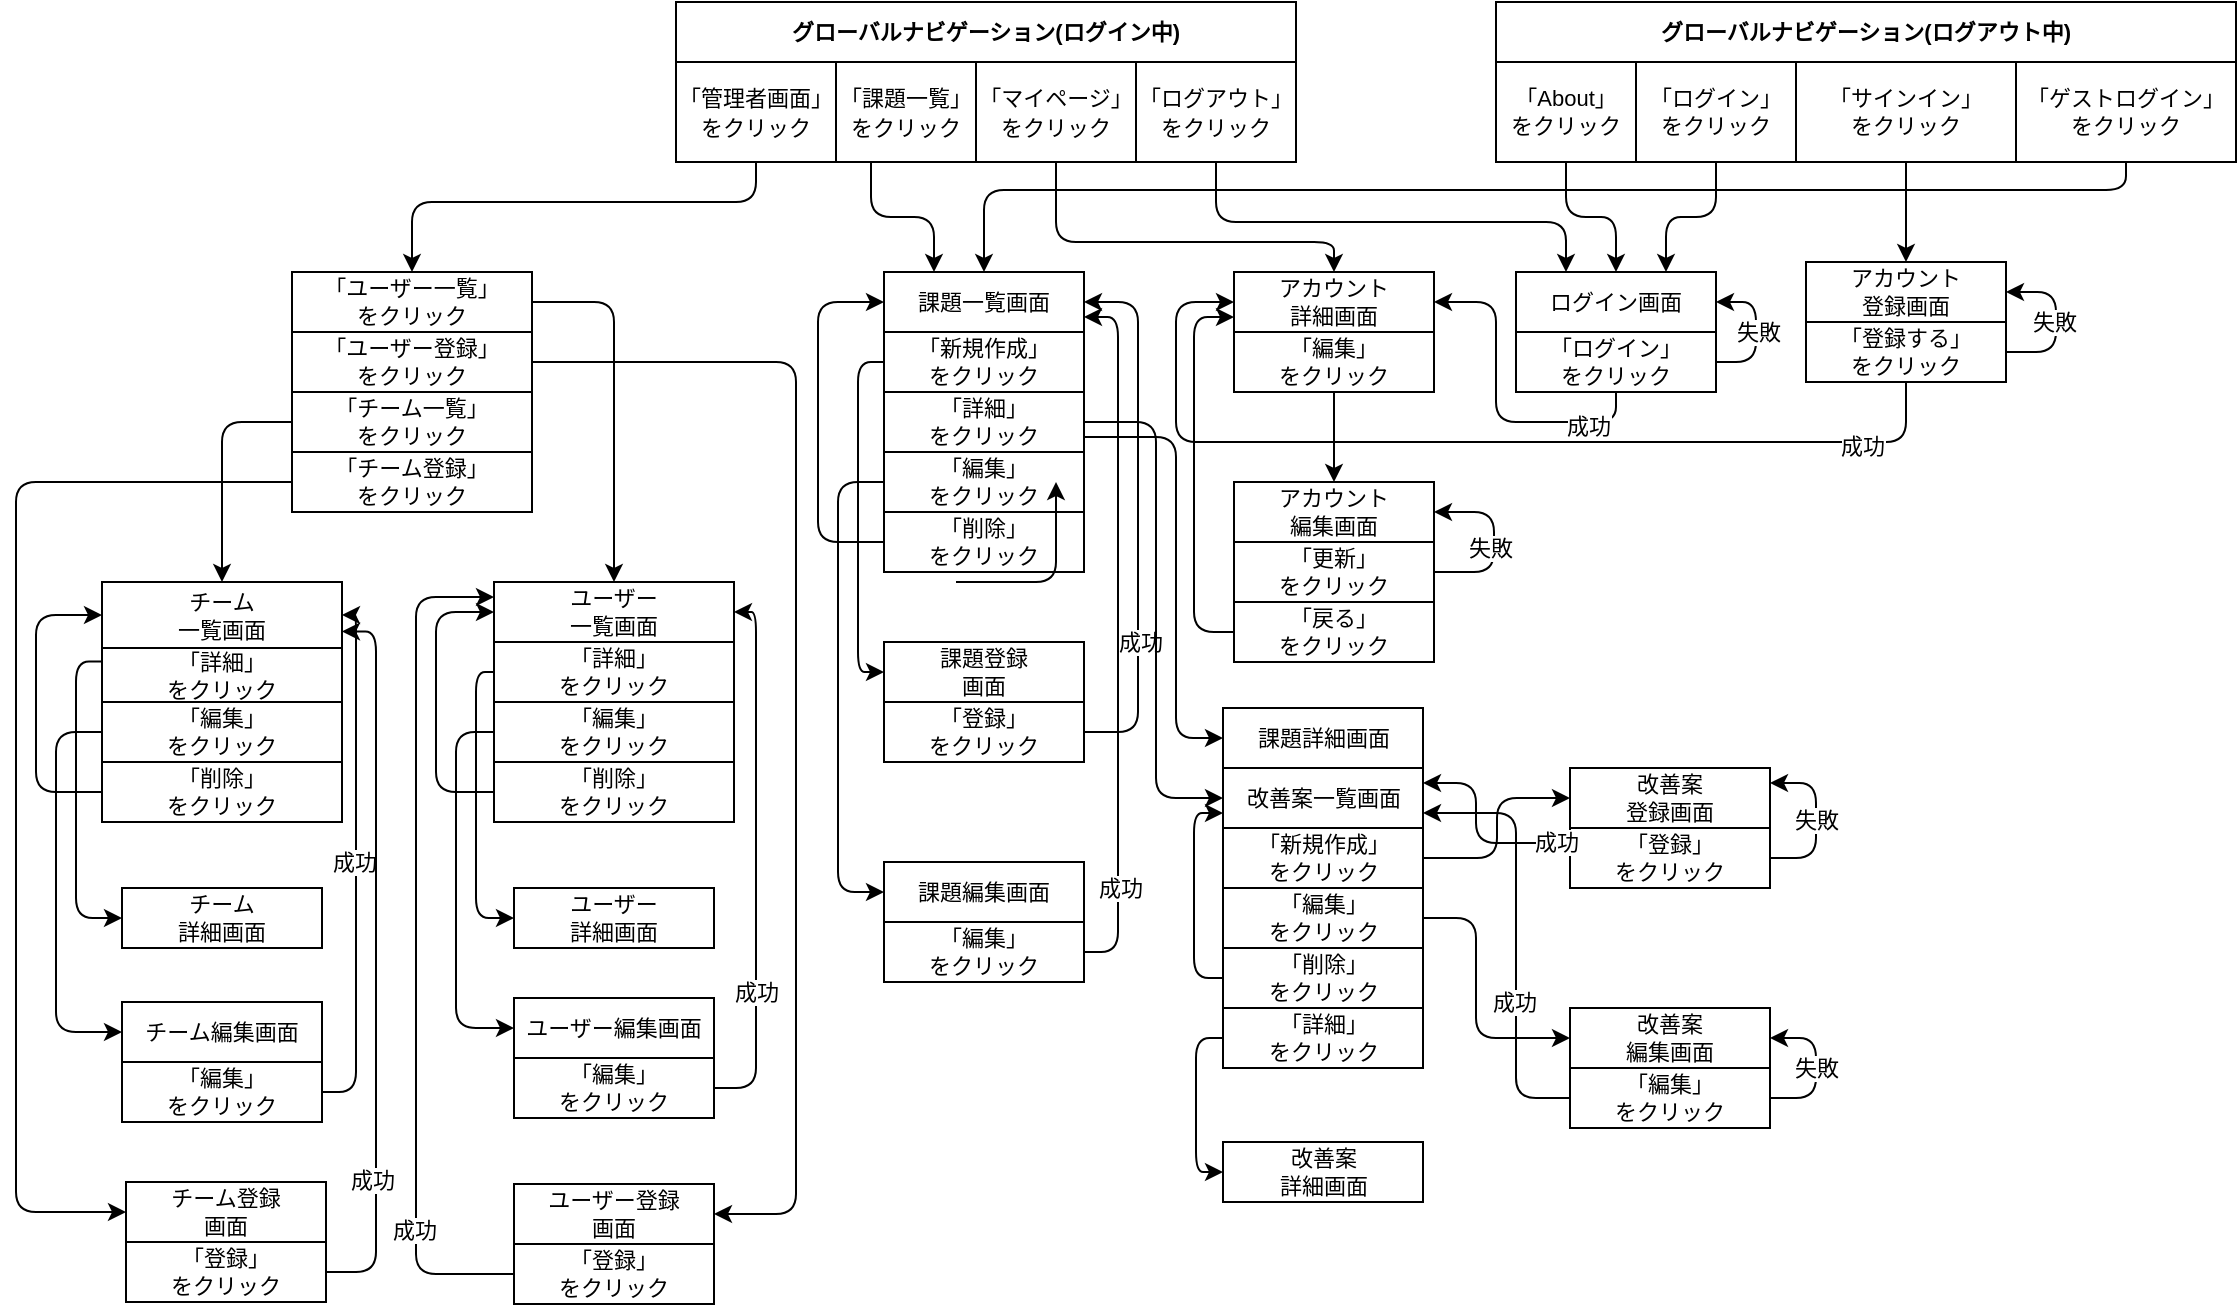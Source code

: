 <mxfile>
    <diagram id="EilpktNF33e6XsfUOeBz" name="ページ1">
        <mxGraphModel dx="1888" dy="476" grid="1" gridSize="10" guides="1" tooltips="1" connect="1" arrows="1" fold="1" page="1" pageScale="1" pageWidth="827" pageHeight="1169" math="0" shadow="0">
            <root>
                <mxCell id="0"/>
                <mxCell id="1" parent="0"/>
                <mxCell id="70" style="edgeStyle=none;html=1;exitX=0.5;exitY=1;exitDx=0;exitDy=0;entryX=0.5;entryY=0;entryDx=0;entryDy=0;fontSize=11;" edge="1" parent="1" source="53" target="58">
                    <mxGeometry relative="1" as="geometry"/>
                </mxCell>
                <mxCell id="57" value="" style="group" vertex="1" connectable="0" parent="1">
                    <mxGeometry x="615" y="160" width="100" height="60" as="geometry"/>
                </mxCell>
                <mxCell id="58" value="アカウント&lt;br&gt;登録画面" style="rounded=0;whiteSpace=wrap;html=1;fontSize=11;" vertex="1" parent="57">
                    <mxGeometry width="100" height="30" as="geometry"/>
                </mxCell>
                <mxCell id="59" value="「登録する」&lt;br&gt;をクリック" style="rounded=0;whiteSpace=wrap;html=1;fontSize=11;" vertex="1" parent="57">
                    <mxGeometry y="30" width="100" height="30" as="geometry"/>
                </mxCell>
                <mxCell id="126" value="" style="edgeStyle=elbowEdgeStyle;elbow=horizontal;endArrow=classic;html=1;fontSize=11;exitX=1;exitY=0.5;exitDx=0;exitDy=0;entryX=1;entryY=0.5;entryDx=0;entryDy=0;" edge="1" parent="57" source="59" target="58">
                    <mxGeometry width="50" height="50" relative="1" as="geometry">
                        <mxPoint x="-35" y="-40" as="sourcePoint"/>
                        <mxPoint x="-60" y="15" as="targetPoint"/>
                        <Array as="points">
                            <mxPoint x="125" y="40"/>
                        </Array>
                    </mxGeometry>
                </mxCell>
                <mxCell id="127" value="失敗" style="edgeLabel;html=1;align=center;verticalAlign=middle;resizable=0;points=[];fontSize=11;" vertex="1" connectable="0" parent="126">
                    <mxGeometry x="0.004" y="1" relative="1" as="geometry">
                        <mxPoint as="offset"/>
                    </mxGeometry>
                </mxCell>
                <mxCell id="63" value="" style="edgeStyle=elbowEdgeStyle;elbow=vertical;endArrow=classic;html=1;fontSize=11;entryX=0.25;entryY=0;entryDx=0;entryDy=0;" edge="1" parent="1" source="23" target="106">
                    <mxGeometry width="50" height="50" relative="1" as="geometry">
                        <mxPoint x="520" y="310" as="sourcePoint"/>
                        <mxPoint x="504" y="170" as="targetPoint"/>
                        <Array as="points">
                            <mxPoint x="410" y="140"/>
                        </Array>
                    </mxGeometry>
                </mxCell>
                <mxCell id="68" value="" style="edgeStyle=elbowEdgeStyle;elbow=vertical;endArrow=classic;html=1;fontSize=11;exitX=0.5;exitY=1;exitDx=0;exitDy=0;entryX=0.75;entryY=0;entryDx=0;entryDy=0;" edge="1" parent="1" source="51" target="106">
                    <mxGeometry width="50" height="50" relative="1" as="geometry">
                        <mxPoint x="440" y="120" as="sourcePoint"/>
                        <mxPoint x="529" y="162" as="targetPoint"/>
                    </mxGeometry>
                </mxCell>
                <mxCell id="72" value="" style="group" vertex="1" connectable="0" parent="1">
                    <mxGeometry x="329" y="165" width="100" height="60" as="geometry"/>
                </mxCell>
                <mxCell id="73" value="アカウント&lt;br&gt;詳細画面" style="rounded=0;whiteSpace=wrap;html=1;fontSize=11;" vertex="1" parent="72">
                    <mxGeometry width="100" height="30" as="geometry"/>
                </mxCell>
                <mxCell id="74" value="「編集」&lt;br&gt;をクリック" style="rounded=0;whiteSpace=wrap;html=1;fontSize=11;" vertex="1" parent="72">
                    <mxGeometry y="30" width="100" height="30" as="geometry"/>
                </mxCell>
                <mxCell id="75" value="" style="group" vertex="1" connectable="0" parent="1">
                    <mxGeometry x="154" y="165" width="100" height="60" as="geometry"/>
                </mxCell>
                <mxCell id="76" value="課題一覧画面" style="rounded=0;whiteSpace=wrap;html=1;fontSize=11;" vertex="1" parent="75">
                    <mxGeometry width="100" height="30" as="geometry"/>
                </mxCell>
                <mxCell id="77" value="「新規作成」&lt;br&gt;をクリック" style="rounded=0;whiteSpace=wrap;html=1;fontSize=11;" vertex="1" parent="75">
                    <mxGeometry y="30" width="100" height="30" as="geometry"/>
                </mxCell>
                <mxCell id="85" value="" style="group" vertex="1" connectable="0" parent="1">
                    <mxGeometry x="329" y="270" width="100" height="90" as="geometry"/>
                </mxCell>
                <mxCell id="81" value="" style="group" vertex="1" connectable="0" parent="85">
                    <mxGeometry width="100" height="60" as="geometry"/>
                </mxCell>
                <mxCell id="82" value="アカウント&lt;br&gt;編集画面" style="rounded=0;whiteSpace=wrap;html=1;fontSize=11;" vertex="1" parent="81">
                    <mxGeometry width="100" height="30" as="geometry"/>
                </mxCell>
                <mxCell id="83" value="「更新」&lt;br&gt;をクリック" style="rounded=0;whiteSpace=wrap;html=1;fontSize=11;" vertex="1" parent="81">
                    <mxGeometry y="30" width="100" height="30" as="geometry"/>
                </mxCell>
                <mxCell id="141" value="" style="edgeStyle=elbowEdgeStyle;elbow=vertical;endArrow=classic;html=1;fontSize=11;entryX=1;entryY=0.5;entryDx=0;entryDy=0;exitX=1;exitY=0.5;exitDx=0;exitDy=0;" edge="1" parent="81" source="83" target="82">
                    <mxGeometry width="50" height="50" relative="1" as="geometry">
                        <mxPoint x="140" y="45" as="sourcePoint"/>
                        <mxPoint x="160" y="10" as="targetPoint"/>
                        <Array as="points">
                            <mxPoint x="130" y="40"/>
                            <mxPoint x="120" y="30"/>
                        </Array>
                    </mxGeometry>
                </mxCell>
                <mxCell id="142" value="失敗" style="edgeLabel;html=1;align=center;verticalAlign=middle;resizable=0;points=[];fontSize=11;" vertex="1" connectable="0" parent="141">
                    <mxGeometry x="-0.063" y="2" relative="1" as="geometry">
                        <mxPoint as="offset"/>
                    </mxGeometry>
                </mxCell>
                <mxCell id="84" value="「戻る」&lt;br&gt;をクリック" style="rounded=0;whiteSpace=wrap;html=1;fontSize=11;" vertex="1" parent="85">
                    <mxGeometry y="60" width="100" height="30" as="geometry"/>
                </mxCell>
                <mxCell id="86" value="「詳細」&lt;br&gt;をクリック" style="rounded=0;whiteSpace=wrap;html=1;fontSize=11;" vertex="1" parent="1">
                    <mxGeometry x="154" y="225" width="100" height="30" as="geometry"/>
                </mxCell>
                <mxCell id="87" value="「編集」&lt;br&gt;をクリック" style="rounded=0;whiteSpace=wrap;html=1;fontSize=11;" vertex="1" parent="1">
                    <mxGeometry x="154" y="255" width="100" height="30" as="geometry"/>
                </mxCell>
                <mxCell id="88" value="「削除」&lt;br&gt;をクリック" style="rounded=0;whiteSpace=wrap;html=1;fontSize=11;" vertex="1" parent="1">
                    <mxGeometry x="154" y="285" width="100" height="30" as="geometry"/>
                </mxCell>
                <mxCell id="90" value="" style="group" vertex="1" connectable="0" parent="1">
                    <mxGeometry x="323.5" y="413" width="100" height="60" as="geometry"/>
                </mxCell>
                <mxCell id="91" value="改善案一覧画面" style="rounded=0;whiteSpace=wrap;html=1;fontSize=11;" vertex="1" parent="90">
                    <mxGeometry width="100" height="30" as="geometry"/>
                </mxCell>
                <mxCell id="92" value="「新規作成」&lt;br&gt;をクリック" style="rounded=0;whiteSpace=wrap;html=1;fontSize=11;" vertex="1" parent="90">
                    <mxGeometry y="30" width="100" height="30" as="geometry"/>
                </mxCell>
                <mxCell id="94" value="「編集」&lt;br&gt;をクリック" style="rounded=0;whiteSpace=wrap;html=1;fontSize=11;" vertex="1" parent="1">
                    <mxGeometry x="323.5" y="473" width="100" height="30" as="geometry"/>
                </mxCell>
                <mxCell id="95" value="「削除」&lt;br&gt;をクリック" style="rounded=0;whiteSpace=wrap;html=1;fontSize=11;" vertex="1" parent="1">
                    <mxGeometry x="323.5" y="503" width="100" height="30" as="geometry"/>
                </mxCell>
                <mxCell id="103" value="" style="edgeStyle=elbowEdgeStyle;elbow=vertical;endArrow=classic;html=1;fontSize=11;exitX=0.5;exitY=1;exitDx=0;exitDy=0;entryX=0.5;entryY=0;entryDx=0;entryDy=0;" edge="1" parent="1" source="54" target="76">
                    <mxGeometry width="50" height="50" relative="1" as="geometry">
                        <mxPoint x="775" y="124" as="sourcePoint"/>
                        <mxPoint x="220" y="179" as="targetPoint"/>
                        <Array as="points">
                            <mxPoint x="500" y="124"/>
                        </Array>
                    </mxGeometry>
                </mxCell>
                <mxCell id="105" value="" style="group" vertex="1" connectable="0" parent="1">
                    <mxGeometry x="470" y="165" width="100" height="60" as="geometry"/>
                </mxCell>
                <mxCell id="106" value="ログイン画面" style="rounded=0;whiteSpace=wrap;html=1;fontSize=11;" vertex="1" parent="105">
                    <mxGeometry width="100" height="30" as="geometry"/>
                </mxCell>
                <mxCell id="107" value="「ログイン」&lt;br&gt;をクリック" style="rounded=0;whiteSpace=wrap;html=1;fontSize=11;" vertex="1" parent="105">
                    <mxGeometry y="30" width="100" height="30" as="geometry"/>
                </mxCell>
                <mxCell id="119" value="" style="edgeStyle=elbowEdgeStyle;elbow=vertical;endArrow=classic;html=1;fontSize=11;entryX=1;entryY=0.5;entryDx=0;entryDy=0;exitX=1;exitY=0.5;exitDx=0;exitDy=0;" edge="1" parent="105" source="107" target="106">
                    <mxGeometry width="50" height="50" relative="1" as="geometry">
                        <mxPoint x="-30" y="-45" as="sourcePoint"/>
                        <mxPoint x="35" y="10" as="targetPoint"/>
                        <Array as="points">
                            <mxPoint x="120" y="30"/>
                        </Array>
                    </mxGeometry>
                </mxCell>
                <mxCell id="120" value="失敗" style="edgeLabel;html=1;align=center;verticalAlign=middle;resizable=0;points=[];fontSize=11;" vertex="1" connectable="0" parent="119">
                    <mxGeometry x="0.019" y="-1" relative="1" as="geometry">
                        <mxPoint as="offset"/>
                    </mxGeometry>
                </mxCell>
                <mxCell id="135" value="" style="edgeStyle=segmentEdgeStyle;endArrow=classic;html=1;fontSize=11;entryX=0;entryY=0.5;entryDx=0;entryDy=0;exitX=0.5;exitY=1;exitDx=0;exitDy=0;" edge="1" parent="1" source="59" target="73">
                    <mxGeometry width="50" height="50" relative="1" as="geometry">
                        <mxPoint x="400" y="310" as="sourcePoint"/>
                        <mxPoint x="450" y="260" as="targetPoint"/>
                        <Array as="points">
                            <mxPoint x="665" y="250"/>
                            <mxPoint x="300" y="250"/>
                            <mxPoint x="300" y="180"/>
                        </Array>
                    </mxGeometry>
                </mxCell>
                <mxCell id="136" value="成功" style="edgeLabel;html=1;align=center;verticalAlign=middle;resizable=0;points=[];fontSize=11;" vertex="1" connectable="0" parent="135">
                    <mxGeometry x="-0.787" y="2" relative="1" as="geometry">
                        <mxPoint as="offset"/>
                    </mxGeometry>
                </mxCell>
                <mxCell id="137" value="" style="edgeStyle=elbowEdgeStyle;elbow=vertical;endArrow=classic;html=1;fontSize=11;entryX=0.5;entryY=0;entryDx=0;entryDy=0;exitX=0.5;exitY=1;exitDx=0;exitDy=0;" edge="1" parent="1" source="22" target="73">
                    <mxGeometry width="50" height="50" relative="1" as="geometry">
                        <mxPoint x="440" y="120" as="sourcePoint"/>
                        <mxPoint x="505" y="175" as="targetPoint"/>
                        <Array as="points">
                            <mxPoint x="320" y="150"/>
                        </Array>
                    </mxGeometry>
                </mxCell>
                <mxCell id="138" style="edgeStyle=none;html=1;exitX=0.5;exitY=1;exitDx=0;exitDy=0;entryX=0.5;entryY=0;entryDx=0;entryDy=0;fontSize=11;" edge="1" parent="1" source="74" target="82">
                    <mxGeometry relative="1" as="geometry">
                        <mxPoint x="389" y="230" as="sourcePoint"/>
                        <mxPoint x="389" y="280" as="targetPoint"/>
                    </mxGeometry>
                </mxCell>
                <mxCell id="140" value="" style="edgeStyle=elbowEdgeStyle;elbow=vertical;endArrow=classic;html=1;fontSize=11;entryX=0;entryY=0.75;entryDx=0;entryDy=0;exitX=0;exitY=0.5;exitDx=0;exitDy=0;" edge="1" parent="1" source="84" target="73">
                    <mxGeometry width="50" height="50" relative="1" as="geometry">
                        <mxPoint x="379" y="120" as="sourcePoint"/>
                        <mxPoint x="389" y="175" as="targetPoint"/>
                        <Array as="points">
                            <mxPoint x="309" y="266"/>
                        </Array>
                    </mxGeometry>
                </mxCell>
                <mxCell id="143" value="" style="edgeStyle=elbowEdgeStyle;elbow=vertical;endArrow=classic;html=1;fontSize=11;entryX=0.25;entryY=0;entryDx=0;entryDy=0;exitX=0.25;exitY=1;exitDx=0;exitDy=0;" edge="1" parent="1" source="19" target="76">
                    <mxGeometry width="50" height="50" relative="1" as="geometry">
                        <mxPoint x="360" y="120" as="sourcePoint"/>
                        <mxPoint x="370" y="175" as="targetPoint"/>
                    </mxGeometry>
                </mxCell>
                <mxCell id="155" value="" style="group" vertex="1" connectable="0" parent="1">
                    <mxGeometry x="163" y="460" width="100" height="90" as="geometry"/>
                </mxCell>
                <mxCell id="151" value="" style="group" vertex="1" connectable="0" parent="155">
                    <mxGeometry x="-9" width="100" height="60" as="geometry"/>
                </mxCell>
                <mxCell id="152" value="課題編集画面" style="rounded=0;whiteSpace=wrap;html=1;fontSize=11;" vertex="1" parent="151">
                    <mxGeometry width="100" height="30" as="geometry"/>
                </mxCell>
                <mxCell id="153" value="「編集」&lt;br&gt;をクリック" style="rounded=0;whiteSpace=wrap;html=1;fontSize=11;" vertex="1" parent="151">
                    <mxGeometry y="30" width="100" height="30" as="geometry"/>
                </mxCell>
                <mxCell id="157" value="" style="group" vertex="1" connectable="0" parent="1">
                    <mxGeometry x="154" y="350" width="100" height="110" as="geometry"/>
                </mxCell>
                <mxCell id="145" value="" style="group" vertex="1" connectable="0" parent="157">
                    <mxGeometry width="100" height="110" as="geometry"/>
                </mxCell>
                <mxCell id="146" value="課題登録&lt;br&gt;画面" style="rounded=0;whiteSpace=wrap;html=1;fontSize=11;" vertex="1" parent="145">
                    <mxGeometry width="100" height="30" as="geometry"/>
                </mxCell>
                <mxCell id="147" value="「登録」&lt;br&gt;をクリック" style="rounded=0;whiteSpace=wrap;html=1;fontSize=11;" vertex="1" parent="145">
                    <mxGeometry y="30" width="100" height="30" as="geometry"/>
                </mxCell>
                <mxCell id="179" value="" style="group" vertex="1" connectable="0" parent="145">
                    <mxGeometry x="-185" y="271" width="100" height="60" as="geometry"/>
                </mxCell>
                <mxCell id="180" value="ユーザー登録&lt;br&gt;画面" style="rounded=0;whiteSpace=wrap;html=1;fontSize=11;" vertex="1" parent="179">
                    <mxGeometry width="100" height="30" as="geometry"/>
                </mxCell>
                <mxCell id="181" value="「登録」&lt;br&gt;をクリック" style="rounded=0;whiteSpace=wrap;html=1;fontSize=11;" vertex="1" parent="179">
                    <mxGeometry y="30" width="100" height="30" as="geometry"/>
                </mxCell>
                <mxCell id="158" value="" style="group" vertex="1" connectable="0" parent="1">
                    <mxGeometry x="497" y="533" width="100" height="90" as="geometry"/>
                </mxCell>
                <mxCell id="159" value="" style="group" vertex="1" connectable="0" parent="158">
                    <mxGeometry width="100" height="60" as="geometry"/>
                </mxCell>
                <mxCell id="160" value="改善案&lt;br&gt;編集画面" style="rounded=0;whiteSpace=wrap;html=1;fontSize=11;" vertex="1" parent="159">
                    <mxGeometry width="100" height="30" as="geometry"/>
                </mxCell>
                <mxCell id="161" value="「編集」&lt;br&gt;をクリック" style="rounded=0;whiteSpace=wrap;html=1;fontSize=11;" vertex="1" parent="159">
                    <mxGeometry y="30" width="100" height="30" as="geometry"/>
                </mxCell>
                <mxCell id="251" value="失敗" style="edgeStyle=segmentEdgeStyle;endArrow=classic;html=1;fontSize=11;exitX=1;exitY=0.5;exitDx=0;exitDy=0;entryX=1;entryY=0.5;entryDx=0;entryDy=0;" edge="1" parent="159" source="161" target="160">
                    <mxGeometry width="50" height="50" relative="1" as="geometry">
                        <mxPoint x="-147" y="-40" as="sourcePoint"/>
                        <mxPoint x="-97" y="-90" as="targetPoint"/>
                        <Array as="points">
                            <mxPoint x="123" y="45"/>
                            <mxPoint x="123" y="15"/>
                        </Array>
                    </mxGeometry>
                </mxCell>
                <mxCell id="163" value="" style="group" vertex="1" connectable="0" parent="1">
                    <mxGeometry x="497" y="413" width="100" height="90" as="geometry"/>
                </mxCell>
                <mxCell id="164" value="" style="group" vertex="1" connectable="0" parent="163">
                    <mxGeometry width="100" height="60" as="geometry"/>
                </mxCell>
                <mxCell id="165" value="改善案&lt;br&gt;登録画面" style="rounded=0;whiteSpace=wrap;html=1;fontSize=11;" vertex="1" parent="164">
                    <mxGeometry width="100" height="30" as="geometry"/>
                </mxCell>
                <mxCell id="166" value="「登録」&lt;br&gt;をクリック" style="rounded=0;whiteSpace=wrap;html=1;fontSize=11;" vertex="1" parent="164">
                    <mxGeometry y="30" width="100" height="30" as="geometry"/>
                </mxCell>
                <mxCell id="246" value="" style="edgeStyle=segmentEdgeStyle;endArrow=classic;html=1;fontSize=11;exitX=1;exitY=0.5;exitDx=0;exitDy=0;entryX=1;entryY=0.25;entryDx=0;entryDy=0;" edge="1" parent="164" source="166" target="165">
                    <mxGeometry width="50" height="50" relative="1" as="geometry">
                        <mxPoint x="-147" y="70" as="sourcePoint"/>
                        <mxPoint x="-97" y="20" as="targetPoint"/>
                        <Array as="points">
                            <mxPoint x="123" y="45"/>
                            <mxPoint x="123" y="8"/>
                        </Array>
                    </mxGeometry>
                </mxCell>
                <mxCell id="247" value="失敗" style="edgeLabel;html=1;align=center;verticalAlign=middle;resizable=0;points=[];fontSize=11;" vertex="1" connectable="0" parent="246">
                    <mxGeometry x="0.018" relative="1" as="geometry">
                        <mxPoint as="offset"/>
                    </mxGeometry>
                </mxCell>
                <mxCell id="170" value="" style="edgeStyle=elbowEdgeStyle;elbow=vertical;endArrow=classic;html=1;fontSize=11;entryX=0;entryY=0.5;entryDx=0;entryDy=0;exitX=0;exitY=0.5;exitDx=0;exitDy=0;" edge="1" parent="1" source="77" target="146">
                    <mxGeometry width="50" height="50" relative="1" as="geometry">
                        <mxPoint x="183.5" y="130" as="sourcePoint"/>
                        <mxPoint x="199" y="185" as="targetPoint"/>
                        <Array as="points">
                            <mxPoint x="141" y="288"/>
                        </Array>
                    </mxGeometry>
                </mxCell>
                <mxCell id="171" value="" style="edgeStyle=elbowEdgeStyle;elbow=vertical;endArrow=classic;html=1;fontSize=11;entryX=0;entryY=0.5;entryDx=0;entryDy=0;exitX=0;exitY=0.5;exitDx=0;exitDy=0;" edge="1" parent="1" source="87" target="152">
                    <mxGeometry width="50" height="50" relative="1" as="geometry">
                        <mxPoint x="193.5" y="140" as="sourcePoint"/>
                        <mxPoint x="209" y="195" as="targetPoint"/>
                        <Array as="points">
                            <mxPoint x="131" y="340"/>
                        </Array>
                    </mxGeometry>
                </mxCell>
                <mxCell id="172" value="" style="edgeStyle=elbowEdgeStyle;elbow=vertical;endArrow=classic;html=1;fontSize=11;entryX=0;entryY=0.5;entryDx=0;entryDy=0;exitX=0;exitY=0.5;exitDx=0;exitDy=0;" edge="1" parent="1" source="88" target="76">
                    <mxGeometry width="50" height="50" relative="1" as="geometry">
                        <mxPoint x="196.25" y="287.5" as="sourcePoint"/>
                        <mxPoint x="211.75" y="342.5" as="targetPoint"/>
                        <Array as="points">
                            <mxPoint x="121" y="240"/>
                        </Array>
                    </mxGeometry>
                </mxCell>
                <mxCell id="175" value="" style="edgeStyle=elbowEdgeStyle;elbow=vertical;endArrow=classic;html=1;fontSize=11;entryX=1;entryY=0.75;entryDx=0;entryDy=0;exitX=1;exitY=0.5;exitDx=0;exitDy=0;" edge="1" parent="1" source="153" target="76">
                    <mxGeometry width="50" height="50" relative="1" as="geometry">
                        <mxPoint x="254" y="510" as="sourcePoint"/>
                        <mxPoint x="281" y="210" as="targetPoint"/>
                        <Array as="points">
                            <mxPoint x="271" y="360"/>
                            <mxPoint x="281" y="350"/>
                        </Array>
                    </mxGeometry>
                </mxCell>
                <mxCell id="243" value="成功" style="edgeLabel;html=1;align=center;verticalAlign=middle;resizable=0;points=[];fontSize=11;" vertex="1" connectable="0" parent="175">
                    <mxGeometry x="-0.718" y="-1" relative="1" as="geometry">
                        <mxPoint as="offset"/>
                    </mxGeometry>
                </mxCell>
                <mxCell id="176" value="" style="edgeStyle=elbowEdgeStyle;elbow=vertical;endArrow=classic;html=1;fontSize=11;exitX=1;exitY=0.5;exitDx=0;exitDy=0;entryX=1;entryY=0.5;entryDx=0;entryDy=0;" edge="1" parent="1" source="147" target="76">
                    <mxGeometry width="50" height="50" relative="1" as="geometry">
                        <mxPoint x="264" y="525" as="sourcePoint"/>
                        <mxPoint x="261" y="180" as="targetPoint"/>
                        <Array as="points">
                            <mxPoint x="281" y="370"/>
                            <mxPoint x="291" y="360"/>
                        </Array>
                    </mxGeometry>
                </mxCell>
                <mxCell id="242" value="成功" style="edgeLabel;html=1;align=center;verticalAlign=middle;resizable=0;points=[];fontSize=11;" vertex="1" connectable="0" parent="176">
                    <mxGeometry x="-0.462" y="-1" relative="1" as="geometry">
                        <mxPoint as="offset"/>
                    </mxGeometry>
                </mxCell>
                <mxCell id="178" value="" style="edgeStyle=segmentEdgeStyle;endArrow=classic;html=1;fontSize=11;exitX=1;exitY=0.5;exitDx=0;exitDy=0;entryX=0;entryY=0.5;entryDx=0;entryDy=0;" edge="1" parent="1" source="86" target="91">
                    <mxGeometry width="50" height="50" relative="1" as="geometry">
                        <mxPoint x="370" y="360" as="sourcePoint"/>
                        <mxPoint x="420" y="310" as="targetPoint"/>
                        <Array as="points">
                            <mxPoint x="290" y="240"/>
                            <mxPoint x="290" y="428"/>
                        </Array>
                    </mxGeometry>
                </mxCell>
                <mxCell id="183" value="" style="edgeStyle=elbowEdgeStyle;elbow=vertical;endArrow=classic;html=1;fontSize=11;exitX=1;exitY=0.5;exitDx=0;exitDy=0;entryX=0;entryY=0.5;entryDx=0;entryDy=0;" edge="1" parent="1" source="92" target="165">
                    <mxGeometry width="50" height="50" relative="1" as="geometry">
                        <mxPoint x="540" y="313" as="sourcePoint"/>
                        <mxPoint x="490" y="433" as="targetPoint"/>
                    </mxGeometry>
                </mxCell>
                <mxCell id="185" value="" style="edgeStyle=segmentEdgeStyle;endArrow=classic;html=1;fontSize=11;exitX=1;exitY=0.5;exitDx=0;exitDy=0;entryX=0;entryY=0.5;entryDx=0;entryDy=0;" edge="1" parent="1" source="94" target="160">
                    <mxGeometry width="50" height="50" relative="1" as="geometry">
                        <mxPoint x="380" y="463" as="sourcePoint"/>
                        <mxPoint x="430" y="413" as="targetPoint"/>
                        <Array as="points">
                            <mxPoint x="450" y="488"/>
                            <mxPoint x="450" y="548"/>
                        </Array>
                    </mxGeometry>
                </mxCell>
                <mxCell id="190" value="" style="edgeStyle=elbowEdgeStyle;elbow=vertical;endArrow=classic;html=1;fontSize=11;entryX=0;entryY=0.75;entryDx=0;entryDy=0;exitX=0;exitY=0.5;exitDx=0;exitDy=0;" edge="1" parent="1" source="95" target="91">
                    <mxGeometry width="50" height="50" relative="1" as="geometry">
                        <mxPoint x="263" y="493" as="sourcePoint"/>
                        <mxPoint x="313" y="443" as="targetPoint"/>
                        <Array as="points">
                            <mxPoint x="309" y="477"/>
                        </Array>
                    </mxGeometry>
                </mxCell>
                <mxCell id="193" value="" style="edgeStyle=elbowEdgeStyle;elbow=horizontal;endArrow=classic;html=1;fontSize=11;exitX=0;exitY=0.5;exitDx=0;exitDy=0;entryX=1;entryY=0.75;entryDx=0;entryDy=0;" edge="1" parent="1" source="161" target="91">
                    <mxGeometry width="50" height="50" relative="1" as="geometry">
                        <mxPoint x="380" y="463" as="sourcePoint"/>
                        <mxPoint x="430" y="413" as="targetPoint"/>
                        <Array as="points">
                            <mxPoint x="470" y="513"/>
                        </Array>
                    </mxGeometry>
                </mxCell>
                <mxCell id="245" value="成功" style="edgeLabel;html=1;align=center;verticalAlign=middle;resizable=0;points=[];fontSize=11;" vertex="1" connectable="0" parent="193">
                    <mxGeometry x="-0.301" y="1" relative="1" as="geometry">
                        <mxPoint as="offset"/>
                    </mxGeometry>
                </mxCell>
                <mxCell id="196" value="" style="edgeStyle=elbowEdgeStyle;elbow=horizontal;endArrow=classic;html=1;fontSize=11;entryX=1;entryY=0.25;entryDx=0;entryDy=0;exitX=0;exitY=0.25;exitDx=0;exitDy=0;" edge="1" parent="1" source="166" target="91">
                    <mxGeometry width="50" height="50" relative="1" as="geometry">
                        <mxPoint x="380" y="513" as="sourcePoint"/>
                        <mxPoint x="430" y="463" as="targetPoint"/>
                        <Array as="points">
                            <mxPoint x="450" y="443"/>
                        </Array>
                    </mxGeometry>
                </mxCell>
                <mxCell id="244" value="成功" style="edgeLabel;html=1;align=center;verticalAlign=middle;resizable=0;points=[];fontSize=11;" vertex="1" connectable="0" parent="196">
                    <mxGeometry x="-0.866" y="-1" relative="1" as="geometry">
                        <mxPoint as="offset"/>
                    </mxGeometry>
                </mxCell>
                <mxCell id="200" value="" style="group" vertex="1" connectable="0" parent="1">
                    <mxGeometry x="-31" y="528" width="100" height="60" as="geometry"/>
                </mxCell>
                <mxCell id="201" value="ユーザー編集画面" style="rounded=0;whiteSpace=wrap;html=1;fontSize=11;" vertex="1" parent="200">
                    <mxGeometry width="100" height="30" as="geometry"/>
                </mxCell>
                <mxCell id="202" value="「編集」&lt;br&gt;をクリック" style="rounded=0;whiteSpace=wrap;html=1;fontSize=11;" vertex="1" parent="200">
                    <mxGeometry y="30" width="100" height="30" as="geometry"/>
                </mxCell>
                <mxCell id="206" value="" style="group" vertex="1" connectable="0" parent="1">
                    <mxGeometry x="-225" y="620" width="100" height="60" as="geometry"/>
                </mxCell>
                <mxCell id="207" value="チーム登録&lt;br&gt;画面" style="rounded=0;whiteSpace=wrap;html=1;fontSize=11;" vertex="1" parent="206">
                    <mxGeometry width="100" height="30" as="geometry"/>
                </mxCell>
                <mxCell id="208" value="「登録」&lt;br&gt;をクリック" style="rounded=0;whiteSpace=wrap;html=1;fontSize=11;" vertex="1" parent="206">
                    <mxGeometry y="30" width="100" height="30" as="geometry"/>
                </mxCell>
                <mxCell id="209" value="" style="group" vertex="1" connectable="0" parent="1">
                    <mxGeometry x="-227" y="530" width="100" height="60" as="geometry"/>
                </mxCell>
                <mxCell id="210" value="チーム編集画面" style="rounded=0;whiteSpace=wrap;html=1;fontSize=11;" vertex="1" parent="209">
                    <mxGeometry width="100" height="30" as="geometry"/>
                </mxCell>
                <mxCell id="211" value="「編集」&lt;br&gt;をクリック" style="rounded=0;whiteSpace=wrap;html=1;fontSize=11;" vertex="1" parent="209">
                    <mxGeometry y="30" width="100" height="30" as="geometry"/>
                </mxCell>
                <mxCell id="218" value="" style="edgeStyle=elbowEdgeStyle;elbow=vertical;endArrow=classic;html=1;fontSize=11;exitX=0.5;exitY=1;exitDx=0;exitDy=0;entryX=0.5;entryY=0;entryDx=0;entryDy=0;" edge="1" parent="1" source="216" target="106">
                    <mxGeometry width="50" height="50" relative="1" as="geometry">
                        <mxPoint x="580" y="120" as="sourcePoint"/>
                        <mxPoint x="555" y="175" as="targetPoint"/>
                    </mxGeometry>
                </mxCell>
                <mxCell id="219" value="" style="group" vertex="1" connectable="0" parent="1">
                    <mxGeometry x="50" y="30" width="380" height="80" as="geometry"/>
                </mxCell>
                <mxCell id="27" value="" style="group" vertex="1" connectable="0" parent="219">
                    <mxGeometry width="380" height="80" as="geometry"/>
                </mxCell>
                <mxCell id="222" value="" style="group" vertex="1" connectable="0" parent="27">
                    <mxGeometry width="310" height="80" as="geometry"/>
                </mxCell>
                <mxCell id="18" value="&lt;span style=&quot;font-size: 11px ; font-weight: 700&quot;&gt;グローバルナビゲーション(ログイン中)&lt;/span&gt;" style="rounded=0;whiteSpace=wrap;html=1;" vertex="1" parent="222">
                    <mxGeometry width="310" height="30" as="geometry"/>
                </mxCell>
                <mxCell id="19" value="&lt;font style=&quot;font-size: 11px&quot;&gt;「課題一覧」をクリック&lt;/font&gt;" style="rounded=0;whiteSpace=wrap;html=1;" vertex="1" parent="222">
                    <mxGeometry x="80" y="30" width="70" height="50" as="geometry"/>
                </mxCell>
                <mxCell id="22" value="&lt;font style=&quot;font-size: 11px&quot;&gt;「マイページ」をクリック&lt;/font&gt;" style="rounded=0;whiteSpace=wrap;html=1;" vertex="1" parent="222">
                    <mxGeometry x="150" y="30" width="80" height="50" as="geometry"/>
                </mxCell>
                <mxCell id="23" value="&lt;font style=&quot;font-size: 11px&quot;&gt;「ログアウト」をクリック&lt;/font&gt;" style="rounded=0;whiteSpace=wrap;html=1;" vertex="1" parent="222">
                    <mxGeometry x="230" y="30" width="80" height="50" as="geometry"/>
                </mxCell>
                <mxCell id="26" value="&lt;font style=&quot;font-size: 11px&quot;&gt;「管理者画面」をクリック&lt;/font&gt;" style="rounded=0;whiteSpace=wrap;html=1;" vertex="1" parent="222">
                    <mxGeometry y="30" width="80" height="50" as="geometry"/>
                </mxCell>
                <mxCell id="220" value="" style="group" vertex="1" connectable="0" parent="1">
                    <mxGeometry x="460" y="30" width="370" height="80" as="geometry"/>
                </mxCell>
                <mxCell id="25" value="&lt;span style=&quot;font-size: 11px ; font-weight: 700&quot;&gt;グローバルナビゲーション(ログアウト中)&lt;/span&gt;" style="rounded=0;whiteSpace=wrap;html=1;" vertex="1" parent="220">
                    <mxGeometry width="370" height="30" as="geometry"/>
                </mxCell>
                <mxCell id="51" value="「ログイン」&lt;br&gt;をクリック" style="rounded=0;whiteSpace=wrap;html=1;fontSize=11;" vertex="1" parent="220">
                    <mxGeometry x="70" y="30" width="80" height="50" as="geometry"/>
                </mxCell>
                <mxCell id="53" value="「サインイン」&lt;br&gt;をクリック" style="rounded=0;whiteSpace=wrap;html=1;fontSize=11;" vertex="1" parent="220">
                    <mxGeometry x="150" y="30" width="110" height="50" as="geometry"/>
                </mxCell>
                <mxCell id="54" value="「ゲストログイン」&lt;br&gt;をクリック" style="rounded=0;whiteSpace=wrap;html=1;fontSize=11;" vertex="1" parent="220">
                    <mxGeometry x="260" y="30" width="110" height="50" as="geometry"/>
                </mxCell>
                <mxCell id="216" value="「About」&lt;br&gt;をクリック" style="rounded=0;whiteSpace=wrap;html=1;fontSize=11;" vertex="1" parent="220">
                    <mxGeometry y="30" width="70" height="50" as="geometry"/>
                </mxCell>
                <mxCell id="237" value="" style="edgeStyle=segmentEdgeStyle;endArrow=classic;html=1;fontSize=11;exitX=0.5;exitY=1;exitDx=0;exitDy=0;entryX=1;entryY=0.5;entryDx=0;entryDy=0;" edge="1" parent="1" source="107" target="73">
                    <mxGeometry width="50" height="50" relative="1" as="geometry">
                        <mxPoint x="300" y="220" as="sourcePoint"/>
                        <mxPoint x="350" y="170" as="targetPoint"/>
                        <Array as="points">
                            <mxPoint x="520" y="240"/>
                            <mxPoint x="460" y="240"/>
                            <mxPoint x="460" y="180"/>
                        </Array>
                    </mxGeometry>
                </mxCell>
                <mxCell id="238" value="成功" style="edgeLabel;html=1;align=center;verticalAlign=middle;resizable=0;points=[];fontSize=11;" vertex="1" connectable="0" parent="237">
                    <mxGeometry x="-0.644" y="2" relative="1" as="geometry">
                        <mxPoint as="offset"/>
                    </mxGeometry>
                </mxCell>
                <mxCell id="250" style="edgeStyle=none;html=1;exitX=1;exitY=0.75;exitDx=0;exitDy=0;fontSize=11;" edge="1" parent="1" source="160">
                    <mxGeometry relative="1" as="geometry">
                        <mxPoint x="597" y="556" as="targetPoint"/>
                    </mxGeometry>
                </mxCell>
                <mxCell id="260" value="" style="group" vertex="1" connectable="0" parent="1">
                    <mxGeometry x="-31" y="350" width="100" height="105" as="geometry"/>
                </mxCell>
                <mxCell id="279" value="" style="group" vertex="1" connectable="0" parent="260">
                    <mxGeometry x="-10" y="-30" width="120" height="120" as="geometry"/>
                </mxCell>
                <mxCell id="112" value="" style="group" vertex="1" connectable="0" parent="279">
                    <mxGeometry width="120" height="60" as="geometry"/>
                </mxCell>
                <mxCell id="113" value="ユーザー&lt;br&gt;一覧画面" style="rounded=0;whiteSpace=wrap;html=1;fontSize=11;" vertex="1" parent="112">
                    <mxGeometry width="120" height="30" as="geometry"/>
                </mxCell>
                <mxCell id="258" value="「詳細」&lt;br&gt;をクリック" style="rounded=0;whiteSpace=wrap;html=1;fontSize=11;" vertex="1" parent="112">
                    <mxGeometry y="30" width="120" height="30" as="geometry"/>
                </mxCell>
                <mxCell id="114" value="「編集」&lt;br&gt;をクリック" style="rounded=0;whiteSpace=wrap;html=1;fontSize=11;" vertex="1" parent="279">
                    <mxGeometry y="60" width="120" height="30" as="geometry"/>
                </mxCell>
                <mxCell id="115" value="「削除」&lt;br&gt;をクリック" style="rounded=0;whiteSpace=wrap;html=1;fontSize=11;" vertex="1" parent="279">
                    <mxGeometry y="90" width="120" height="30" as="geometry"/>
                </mxCell>
                <mxCell id="293" value="" style="edgeStyle=segmentEdgeStyle;endArrow=classic;html=1;fontSize=11;exitX=0;exitY=0.5;exitDx=0;exitDy=0;entryX=0;entryY=0.5;entryDx=0;entryDy=0;" edge="1" parent="279" source="115" target="113">
                    <mxGeometry width="50" height="50" relative="1" as="geometry">
                        <mxPoint x="181" y="200" as="sourcePoint"/>
                        <mxPoint x="231" y="150" as="targetPoint"/>
                        <Array as="points">
                            <mxPoint x="-29" y="105"/>
                            <mxPoint x="-29" y="15"/>
                        </Array>
                    </mxGeometry>
                </mxCell>
                <mxCell id="265" value="チーム&lt;br&gt;詳細画面" style="rounded=0;whiteSpace=wrap;html=1;fontSize=11;" vertex="1" parent="1">
                    <mxGeometry x="-227" y="473" width="100" height="30" as="geometry"/>
                </mxCell>
                <mxCell id="273" value="課題詳細画面" style="rounded=0;whiteSpace=wrap;html=1;fontSize=11;" vertex="1" parent="1">
                    <mxGeometry x="323.5" y="383" width="100" height="30" as="geometry"/>
                </mxCell>
                <mxCell id="275" value="" style="edgeStyle=segmentEdgeStyle;endArrow=classic;html=1;fontSize=11;exitX=1;exitY=0.75;exitDx=0;exitDy=0;entryX=0;entryY=0.5;entryDx=0;entryDy=0;" edge="1" parent="1" source="86" target="273">
                    <mxGeometry width="50" height="50" relative="1" as="geometry">
                        <mxPoint x="240" y="410" as="sourcePoint"/>
                        <mxPoint x="290" y="360" as="targetPoint"/>
                        <Array as="points">
                            <mxPoint x="300" y="248"/>
                            <mxPoint x="300" y="398"/>
                        </Array>
                    </mxGeometry>
                </mxCell>
                <mxCell id="277" value="「詳細」&lt;br&gt;をクリック" style="rounded=0;whiteSpace=wrap;html=1;fontSize=11;" vertex="1" parent="1">
                    <mxGeometry x="323.5" y="533" width="100" height="30" as="geometry"/>
                </mxCell>
                <mxCell id="278" value="改善案&lt;br&gt;詳細画面" style="rounded=0;whiteSpace=wrap;html=1;fontSize=11;" vertex="1" parent="1">
                    <mxGeometry x="323.5" y="600" width="100" height="30" as="geometry"/>
                </mxCell>
                <mxCell id="261" value="ユーザー&lt;br&gt;詳細画面" style="rounded=0;whiteSpace=wrap;html=1;fontSize=11;" vertex="1" parent="1">
                    <mxGeometry x="-31" y="473" width="100" height="30" as="geometry"/>
                </mxCell>
                <mxCell id="280" value="" style="group" vertex="1" connectable="0" parent="1">
                    <mxGeometry x="-142" y="165" width="120" height="120" as="geometry"/>
                </mxCell>
                <mxCell id="259" value="「チーム一覧」&lt;br&gt;をクリック" style="rounded=0;whiteSpace=wrap;html=1;fontSize=11;" vertex="1" parent="280">
                    <mxGeometry y="60" width="120" height="30" as="geometry"/>
                </mxCell>
                <mxCell id="116" value="「ユーザー登録」&lt;br&gt;をクリック" style="rounded=0;whiteSpace=wrap;html=1;fontSize=11;" vertex="1" parent="280">
                    <mxGeometry y="30" width="120" height="30" as="geometry"/>
                </mxCell>
                <mxCell id="268" value="「ユーザー一覧」&lt;br&gt;をクリック" style="rounded=0;whiteSpace=wrap;html=1;fontSize=11;" vertex="1" parent="280">
                    <mxGeometry width="120" height="30" as="geometry"/>
                </mxCell>
                <mxCell id="269" value="「チーム登録」&lt;br&gt;をクリック" style="rounded=0;whiteSpace=wrap;html=1;fontSize=11;" vertex="1" parent="280">
                    <mxGeometry y="90" width="120" height="30" as="geometry"/>
                </mxCell>
                <mxCell id="283" value="" style="edgeStyle=segmentEdgeStyle;endArrow=classic;html=1;fontSize=11;exitX=1;exitY=0.5;exitDx=0;exitDy=0;entryX=0.5;entryY=0;entryDx=0;entryDy=0;" edge="1" parent="1" source="268" target="113">
                    <mxGeometry width="50" height="50" relative="1" as="geometry">
                        <mxPoint x="140" y="330" as="sourcePoint"/>
                        <mxPoint x="190" y="280" as="targetPoint"/>
                    </mxGeometry>
                </mxCell>
                <mxCell id="284" value="" style="edgeStyle=segmentEdgeStyle;endArrow=classic;html=1;fontSize=11;exitX=0;exitY=0.5;exitDx=0;exitDy=0;entryX=0.5;entryY=0;entryDx=0;entryDy=0;" edge="1" parent="1" source="259" target="272">
                    <mxGeometry width="50" height="50" relative="1" as="geometry">
                        <mxPoint x="140" y="330" as="sourcePoint"/>
                        <mxPoint x="190" y="280" as="targetPoint"/>
                    </mxGeometry>
                </mxCell>
                <mxCell id="287" value="" style="edgeStyle=segmentEdgeStyle;endArrow=classic;html=1;fontSize=11;exitX=0;exitY=0.5;exitDx=0;exitDy=0;entryX=0;entryY=0.5;entryDx=0;entryDy=0;" edge="1" parent="1" source="258" target="261">
                    <mxGeometry width="50" height="50" relative="1" as="geometry">
                        <mxPoint x="140" y="510" as="sourcePoint"/>
                        <mxPoint x="190" y="460" as="targetPoint"/>
                        <Array as="points">
                            <mxPoint x="-50" y="365"/>
                            <mxPoint x="-50" y="488"/>
                        </Array>
                    </mxGeometry>
                </mxCell>
                <mxCell id="290" value="" style="edgeStyle=segmentEdgeStyle;endArrow=classic;html=1;fontSize=11;exitX=0;exitY=0.5;exitDx=0;exitDy=0;entryX=0;entryY=0.5;entryDx=0;entryDy=0;" edge="1" parent="1" source="114" target="201">
                    <mxGeometry width="50" height="50" relative="1" as="geometry">
                        <mxPoint x="140" y="510" as="sourcePoint"/>
                        <mxPoint x="190" y="460" as="targetPoint"/>
                        <Array as="points">
                            <mxPoint x="-60" y="395"/>
                            <mxPoint x="-60" y="543"/>
                        </Array>
                    </mxGeometry>
                </mxCell>
                <mxCell id="291" value="" style="edgeStyle=segmentEdgeStyle;endArrow=classic;html=1;fontSize=11;exitX=1;exitY=0.5;exitDx=0;exitDy=0;entryX=1;entryY=0.5;entryDx=0;entryDy=0;" edge="1" parent="1" source="202" target="113">
                    <mxGeometry width="50" height="50" relative="1" as="geometry">
                        <mxPoint x="140" y="520" as="sourcePoint"/>
                        <mxPoint x="190" y="470" as="targetPoint"/>
                        <Array as="points">
                            <mxPoint x="90" y="573"/>
                            <mxPoint x="90" y="335"/>
                        </Array>
                    </mxGeometry>
                </mxCell>
                <mxCell id="292" value="成功" style="edgeLabel;html=1;align=center;verticalAlign=middle;resizable=0;points=[];fontSize=11;" vertex="1" connectable="0" parent="291">
                    <mxGeometry x="-0.488" relative="1" as="geometry">
                        <mxPoint as="offset"/>
                    </mxGeometry>
                </mxCell>
                <mxCell id="294" value="" style="edgeStyle=segmentEdgeStyle;endArrow=classic;html=1;fontSize=11;exitX=0;exitY=0.5;exitDx=0;exitDy=0;entryX=0;entryY=0.5;entryDx=0;entryDy=0;" edge="1" parent="1" source="277" target="278">
                    <mxGeometry width="50" height="50" relative="1" as="geometry">
                        <mxPoint x="140" y="520" as="sourcePoint"/>
                        <mxPoint x="190" y="470" as="targetPoint"/>
                        <Array as="points">
                            <mxPoint x="310" y="548"/>
                            <mxPoint x="310" y="615"/>
                        </Array>
                    </mxGeometry>
                </mxCell>
                <mxCell id="295" value="" style="edgeStyle=segmentEdgeStyle;endArrow=classic;html=1;fontSize=11;exitX=1;exitY=0.5;exitDx=0;exitDy=0;entryX=1;entryY=0.5;entryDx=0;entryDy=0;" edge="1" parent="1" source="116" target="180">
                    <mxGeometry width="50" height="50" relative="1" as="geometry">
                        <mxPoint x="140" y="530" as="sourcePoint"/>
                        <mxPoint x="190" y="480" as="targetPoint"/>
                        <Array as="points">
                            <mxPoint x="110" y="210"/>
                            <mxPoint x="110" y="636"/>
                        </Array>
                    </mxGeometry>
                </mxCell>
                <mxCell id="296" value="" style="edgeStyle=segmentEdgeStyle;endArrow=classic;html=1;fontSize=11;exitX=0;exitY=0.5;exitDx=0;exitDy=0;entryX=0;entryY=0.25;entryDx=0;entryDy=0;" edge="1" parent="1" source="181" target="113">
                    <mxGeometry width="50" height="50" relative="1" as="geometry">
                        <mxPoint x="140" y="470" as="sourcePoint"/>
                        <mxPoint x="190" y="420" as="targetPoint"/>
                        <Array as="points">
                            <mxPoint x="-80" y="666"/>
                            <mxPoint x="-80" y="328"/>
                        </Array>
                    </mxGeometry>
                </mxCell>
                <mxCell id="298" value="成功" style="edgeLabel;html=1;align=center;verticalAlign=middle;resizable=0;points=[];fontSize=11;" vertex="1" connectable="0" parent="296">
                    <mxGeometry x="-0.667" y="1" relative="1" as="geometry">
                        <mxPoint as="offset"/>
                    </mxGeometry>
                </mxCell>
                <mxCell id="303" value="" style="group" vertex="1" connectable="0" parent="1">
                    <mxGeometry x="-237" y="320" width="120" height="120" as="geometry"/>
                </mxCell>
                <mxCell id="117" value="「詳細」&lt;br&gt;をクリック" style="rounded=0;whiteSpace=wrap;html=1;fontSize=11;" vertex="1" parent="303">
                    <mxGeometry y="33" width="120" height="27" as="geometry"/>
                </mxCell>
                <mxCell id="131" value="「編集」&lt;br&gt;をクリック" style="rounded=0;whiteSpace=wrap;html=1;fontSize=11;" vertex="1" parent="303">
                    <mxGeometry y="60" width="120" height="30" as="geometry"/>
                </mxCell>
                <mxCell id="132" value="「削除」&lt;br&gt;をクリック" style="rounded=0;whiteSpace=wrap;html=1;fontSize=11;" vertex="1" parent="303">
                    <mxGeometry y="90" width="120" height="30" as="geometry"/>
                </mxCell>
                <mxCell id="272" value="チーム&lt;br&gt;一覧画面" style="rounded=0;whiteSpace=wrap;html=1;fontSize=11;" vertex="1" parent="303">
                    <mxGeometry width="120" height="33" as="geometry"/>
                </mxCell>
                <mxCell id="307" value="" style="edgeStyle=segmentEdgeStyle;endArrow=classic;html=1;fontSize=11;exitX=0;exitY=0.5;exitDx=0;exitDy=0;entryX=0;entryY=0.5;entryDx=0;entryDy=0;" edge="1" parent="303" source="132" target="272">
                    <mxGeometry width="50" height="50" relative="1" as="geometry">
                        <mxPoint x="377" y="180" as="sourcePoint"/>
                        <mxPoint x="427" y="130" as="targetPoint"/>
                        <Array as="points">
                            <mxPoint x="-33" y="105"/>
                            <mxPoint x="-33" y="16"/>
                        </Array>
                    </mxGeometry>
                </mxCell>
                <mxCell id="304" value="" style="edgeStyle=segmentEdgeStyle;endArrow=classic;html=1;fontSize=11;exitX=0;exitY=0.25;exitDx=0;exitDy=0;entryX=0;entryY=0.5;entryDx=0;entryDy=0;" edge="1" parent="1" source="117" target="265">
                    <mxGeometry width="50" height="50" relative="1" as="geometry">
                        <mxPoint x="140" y="500" as="sourcePoint"/>
                        <mxPoint x="190" y="450" as="targetPoint"/>
                        <Array as="points">
                            <mxPoint x="-250" y="360"/>
                            <mxPoint x="-250" y="488"/>
                        </Array>
                    </mxGeometry>
                </mxCell>
                <mxCell id="305" value="" style="edgeStyle=segmentEdgeStyle;endArrow=classic;html=1;fontSize=11;exitX=0;exitY=0.5;exitDx=0;exitDy=0;entryX=0;entryY=0.5;entryDx=0;entryDy=0;" edge="1" parent="1" source="131" target="210">
                    <mxGeometry width="50" height="50" relative="1" as="geometry">
                        <mxPoint x="140" y="500" as="sourcePoint"/>
                        <mxPoint x="190" y="450" as="targetPoint"/>
                        <Array as="points">
                            <mxPoint x="-260" y="395"/>
                            <mxPoint x="-260" y="545"/>
                        </Array>
                    </mxGeometry>
                </mxCell>
                <mxCell id="306" value="" style="edgeStyle=segmentEdgeStyle;endArrow=classic;html=1;fontSize=11;exitX=1;exitY=0.5;exitDx=0;exitDy=0;entryX=1;entryY=0.5;entryDx=0;entryDy=0;" edge="1" parent="1" source="211" target="272">
                    <mxGeometry width="50" height="50" relative="1" as="geometry">
                        <mxPoint x="140" y="500" as="sourcePoint"/>
                        <mxPoint x="190" y="450" as="targetPoint"/>
                        <Array as="points">
                            <mxPoint x="-110" y="575"/>
                            <mxPoint x="-110" y="337"/>
                        </Array>
                    </mxGeometry>
                </mxCell>
                <mxCell id="312" value="成功" style="edgeLabel;html=1;align=center;verticalAlign=middle;resizable=0;points=[];fontSize=11;" vertex="1" connectable="0" parent="306">
                    <mxGeometry x="0.009" y="1" relative="1" as="geometry">
                        <mxPoint as="offset"/>
                    </mxGeometry>
                </mxCell>
                <mxCell id="309" value="" style="edgeStyle=segmentEdgeStyle;endArrow=classic;html=1;fontSize=11;exitX=0;exitY=0.5;exitDx=0;exitDy=0;entryX=0;entryY=0.5;entryDx=0;entryDy=0;" edge="1" parent="1" source="269" target="207">
                    <mxGeometry width="50" height="50" relative="1" as="geometry">
                        <mxPoint x="190" y="530" as="sourcePoint"/>
                        <mxPoint x="240" y="480" as="targetPoint"/>
                        <Array as="points">
                            <mxPoint x="-280" y="270"/>
                            <mxPoint x="-280" y="635"/>
                        </Array>
                    </mxGeometry>
                </mxCell>
                <mxCell id="310" value="" style="edgeStyle=segmentEdgeStyle;endArrow=classic;html=1;fontSize=11;exitX=1;exitY=0.5;exitDx=0;exitDy=0;entryX=1;entryY=0.75;entryDx=0;entryDy=0;" edge="1" parent="1" source="208" target="272">
                    <mxGeometry width="50" height="50" relative="1" as="geometry">
                        <mxPoint x="190" y="530" as="sourcePoint"/>
                        <mxPoint x="240" y="480" as="targetPoint"/>
                        <Array as="points">
                            <mxPoint x="-100" y="665"/>
                            <mxPoint x="-100" y="345"/>
                        </Array>
                    </mxGeometry>
                </mxCell>
                <mxCell id="311" value="成功" style="edgeLabel;html=1;align=center;verticalAlign=middle;resizable=0;points=[];fontSize=11;" vertex="1" connectable="0" parent="310">
                    <mxGeometry x="-0.606" y="2" relative="1" as="geometry">
                        <mxPoint as="offset"/>
                    </mxGeometry>
                </mxCell>
                <mxCell id="313" value="" style="edgeStyle=segmentEdgeStyle;endArrow=classic;html=1;fontSize=11;" edge="1" parent="1">
                    <mxGeometry width="50" height="50" relative="1" as="geometry">
                        <mxPoint x="190" y="320" as="sourcePoint"/>
                        <mxPoint x="240" y="270" as="targetPoint"/>
                    </mxGeometry>
                </mxCell>
                <mxCell id="314" value="" style="edgeStyle=segmentEdgeStyle;endArrow=classic;html=1;fontSize=11;exitX=0.5;exitY=1;exitDx=0;exitDy=0;entryX=0.5;entryY=0;entryDx=0;entryDy=0;" edge="1" parent="1" source="26" target="268">
                    <mxGeometry width="50" height="50" relative="1" as="geometry">
                        <mxPoint x="190" y="320" as="sourcePoint"/>
                        <mxPoint x="240" y="270" as="targetPoint"/>
                        <Array as="points">
                            <mxPoint x="90" y="130"/>
                            <mxPoint x="-82" y="130"/>
                        </Array>
                    </mxGeometry>
                </mxCell>
            </root>
        </mxGraphModel>
    </diagram>
</mxfile>